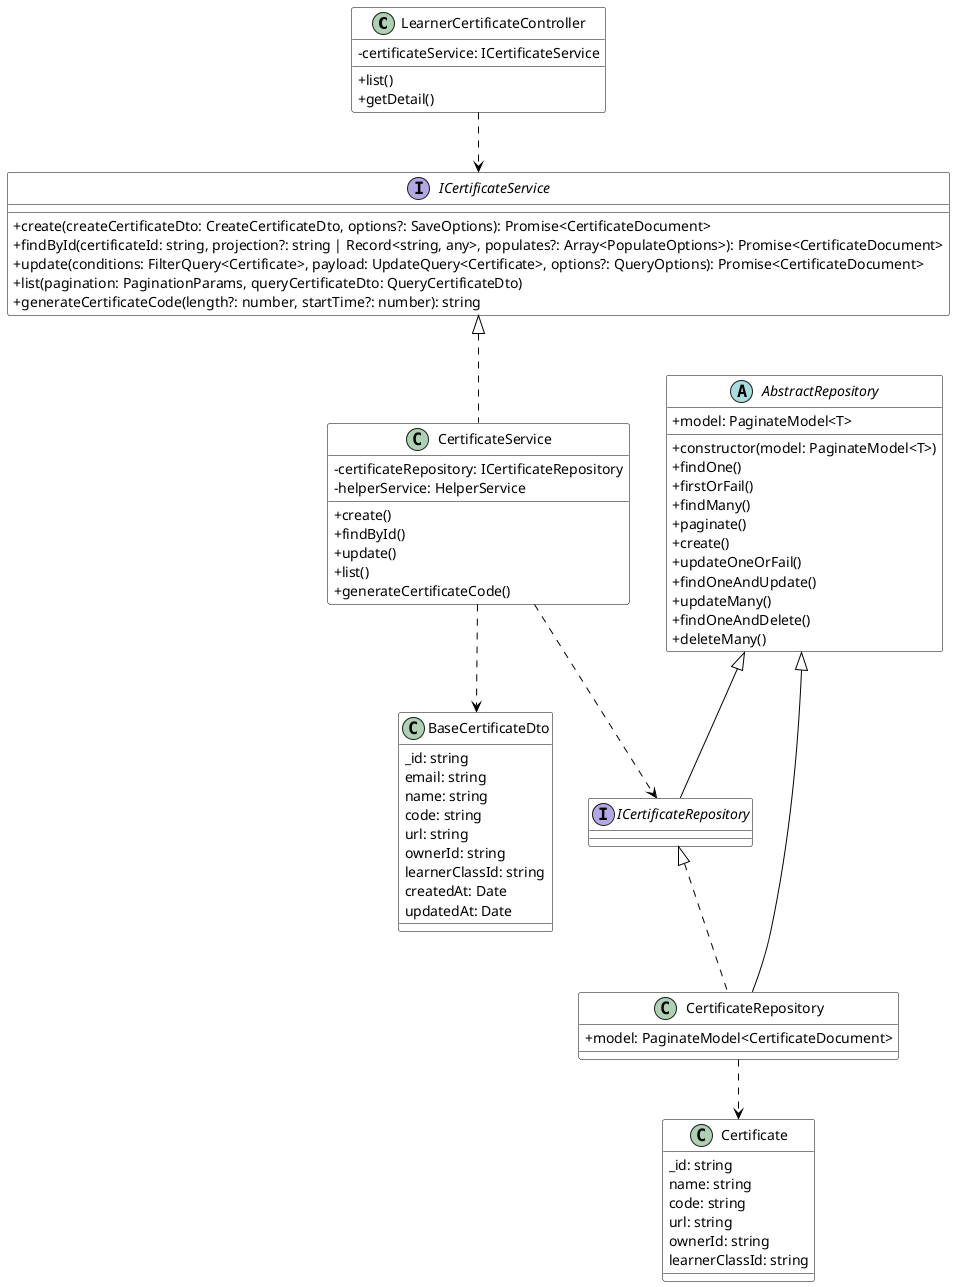 @startuml Certificate Module

skinparam classAttributeIconSize 0

skinparam class {
    BackgroundColor White
    ArrowColor Black
    BorderColor Black
}

' Controllers
class LearnerCertificateController {
    - certificateService: ICertificateService
    + list()
    + getDetail()
}

' Service Interfaces
interface ICertificateService {
    + create(createCertificateDto: CreateCertificateDto, options?: SaveOptions): Promise<CertificateDocument>
    + findById(certificateId: string, projection?: string | Record<string, any>, populates?: Array<PopulateOptions>): Promise<CertificateDocument>
    + update(conditions: FilterQuery<Certificate>, payload: UpdateQuery<Certificate>, options?: QueryOptions): Promise<CertificateDocument>
    + list(pagination: PaginationParams, queryCertificateDto: QueryCertificateDto)
    + generateCertificateCode(length?: number, startTime?: number): string
}

' Service Implementations
class CertificateService {
    - certificateRepository: ICertificateRepository
    - helperService: HelperService
    + create()
    + findById()
    + update()
    + list()
    + generateCertificateCode()
}

' Repository Interfaces
interface ICertificateRepository {
}

' Repository Implementations
abstract class AbstractRepository {
    + model: PaginateModel<T>
    + constructor(model: PaginateModel<T>)
    + findOne()
    + firstOrFail()
    + findMany()
    + paginate()
    + create()
    + updateOneOrFail()
    + findOneAndUpdate()
    + updateMany()
    + findOneAndDelete()
    + deleteMany()
}

class CertificateRepository {
    + model: PaginateModel<CertificateDocument>
}

' DTOs
class BaseCertificateDto {
  _id: string
  email: string
  name: string
  code: string
  url: string
  ownerId: string
  learnerClassId: string
  createdAt: Date
  updatedAt: Date
}

' Schemas
class Certificate {
  _id: string
  name: string
  code: string
  url: string
  ownerId: string
  learnerClassId: string
}

' Relationships
LearnerCertificateController ..> ICertificateService

ICertificateService <|.. CertificateService
CertificateService ..> ICertificateRepository
CertificateService ..> BaseCertificateDto

AbstractRepository <|-- ICertificateRepository
AbstractRepository <|-- CertificateRepository
ICertificateRepository <|.. CertificateRepository

CertificateRepository ..> Certificate

@enduml